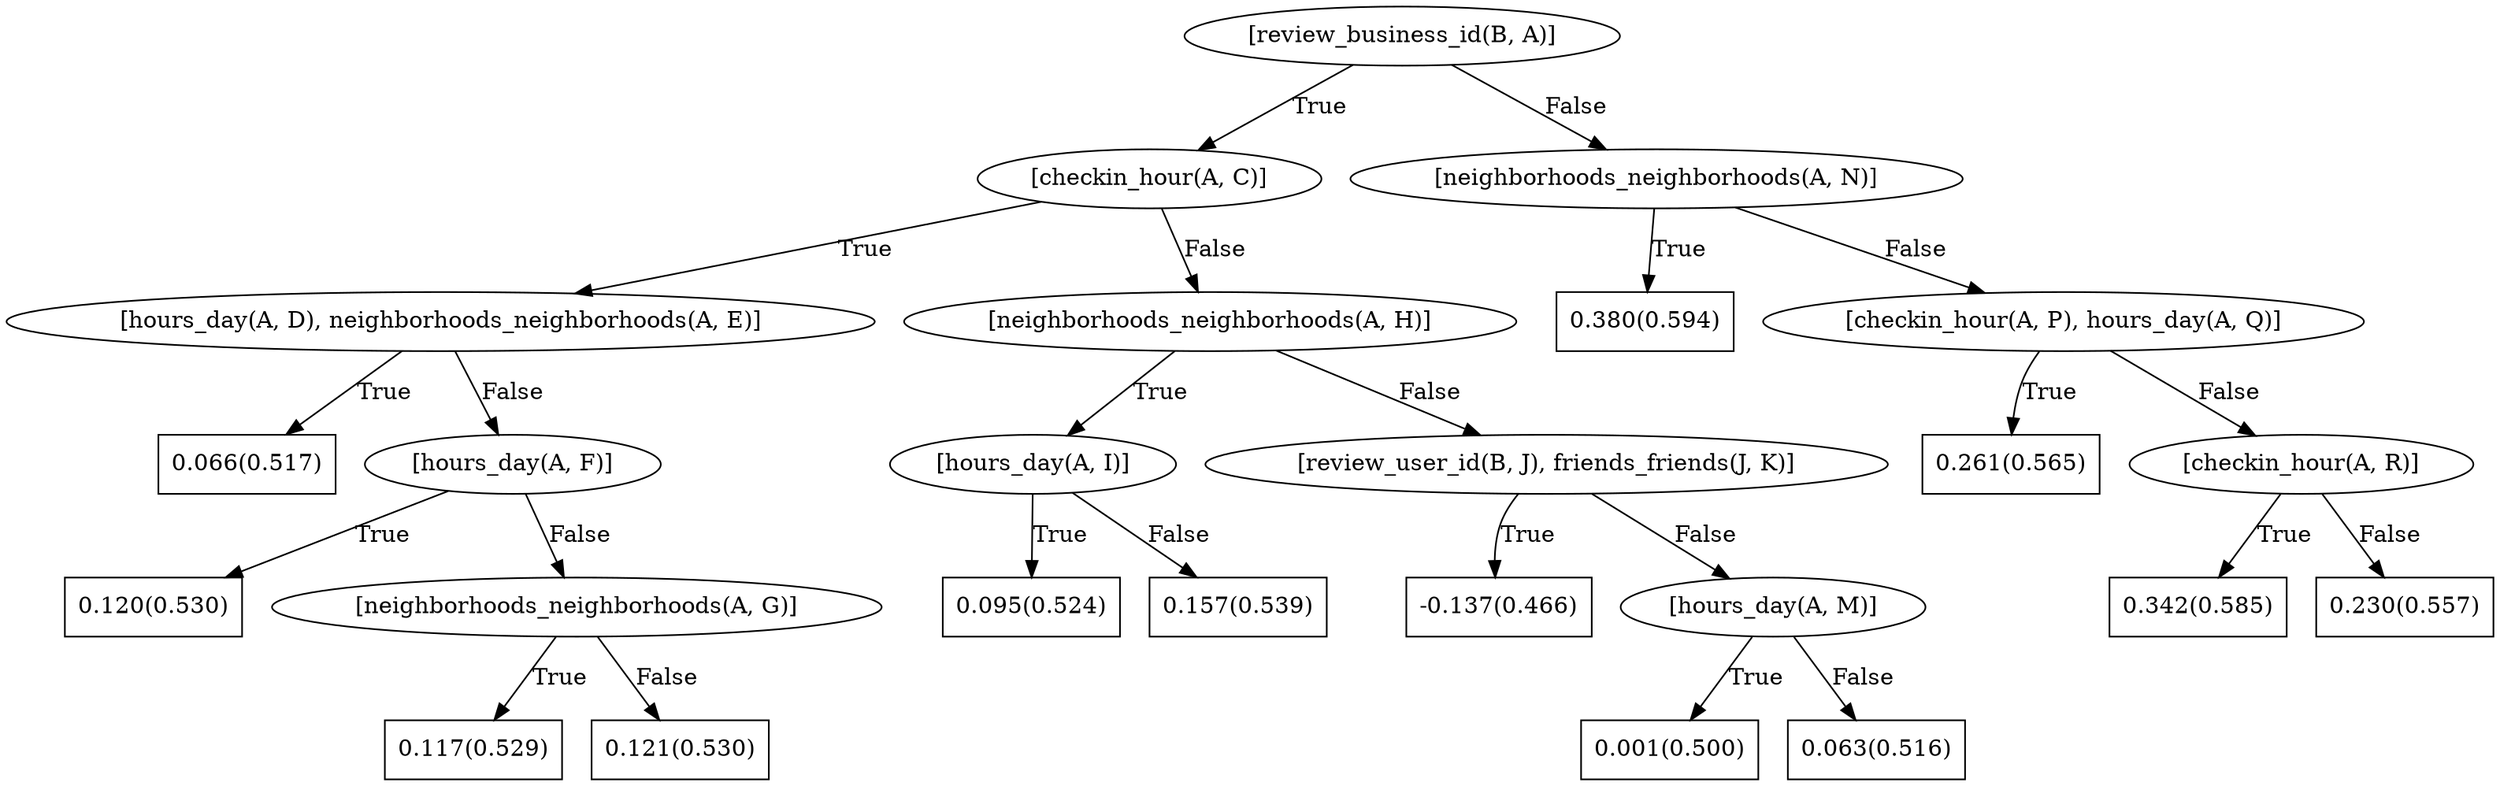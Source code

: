 digraph G{ 
1[label = "[review_business_id(B, A)]"];
1 -> 2[label="True"];
1 -> 3[label="False"];
2[label = "[checkin_hour(A, C)]"];
2 -> 4[label="True"];
2 -> 5[label="False"];
4[label = "[hours_day(A, D), neighborhoods_neighborhoods(A, E)]"];
4 -> 6[label="True"];
4 -> 7[label="False"];
6[shape = box,label = "0.066(0.517)"];
7[label = "[hours_day(A, F)]"];
7 -> 8[label="True"];
7 -> 9[label="False"];
8[shape = box,label = "0.120(0.530)"];
9[label = "[neighborhoods_neighborhoods(A, G)]"];
9 -> 10[label="True"];
9 -> 11[label="False"];
10[shape = box,label = "0.117(0.529)"];
11[shape = box,label = "0.121(0.530)"];
5[label = "[neighborhoods_neighborhoods(A, H)]"];
5 -> 12[label="True"];
5 -> 13[label="False"];
12[label = "[hours_day(A, I)]"];
12 -> 14[label="True"];
12 -> 15[label="False"];
14[shape = box,label = "0.095(0.524)"];
15[shape = box,label = "0.157(0.539)"];
13[label = "[review_user_id(B, J), friends_friends(J, K)]"];
13 -> 16[label="True"];
13 -> 17[label="False"];
16[shape = box,label = "-0.137(0.466)"];
17[label = "[hours_day(A, M)]"];
17 -> 18[label="True"];
17 -> 19[label="False"];
18[shape = box,label = "0.001(0.500)"];
19[shape = box,label = "0.063(0.516)"];
3[label = "[neighborhoods_neighborhoods(A, N)]"];
3 -> 20[label="True"];
3 -> 21[label="False"];
20[shape = box,label = "0.380(0.594)"];
21[label = "[checkin_hour(A, P), hours_day(A, Q)]"];
21 -> 22[label="True"];
21 -> 23[label="False"];
22[shape = box,label = "0.261(0.565)"];
23[label = "[checkin_hour(A, R)]"];
23 -> 24[label="True"];
23 -> 25[label="False"];
24[shape = box,label = "0.342(0.585)"];
25[shape = box,label = "0.230(0.557)"];
}
